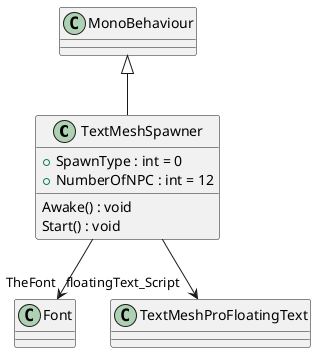 @startuml
class TextMeshSpawner {
    + SpawnType : int = 0
    + NumberOfNPC : int = 12
    Awake() : void
    Start() : void
}
MonoBehaviour <|-- TextMeshSpawner
TextMeshSpawner --> "TheFont" Font
TextMeshSpawner --> "floatingText_Script" TextMeshProFloatingText
@enduml
